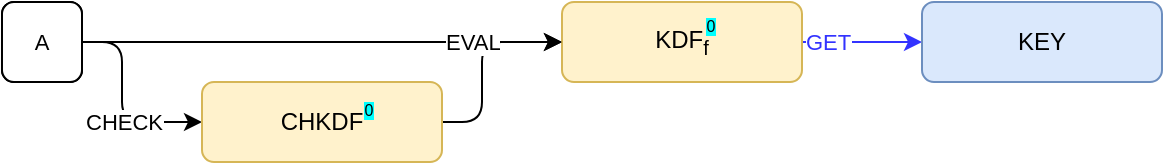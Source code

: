 <mxfile version="12.9.9" type="device"><diagram id="xJSIGuNxlJO1YPHD9Vcm" name="Page-1"><mxGraphModel dx="870" dy="578" grid="1" gridSize="10" guides="1" tooltips="1" connect="1" arrows="1" fold="1" page="1" pageScale="1" pageWidth="1654" pageHeight="1169" math="0" shadow="0"><root><mxCell id="0"/><mxCell id="1" parent="0"/><mxCell id="dZwozTovtIsUXyI0T64J-3" style="edgeStyle=orthogonalEdgeStyle;rounded=1;orthogonalLoop=1;jettySize=auto;html=1;exitX=1;exitY=0.5;exitDx=0;exitDy=0;entryX=0;entryY=0.5;entryDx=0;entryDy=0;labelBackgroundColor=#ffffff;" edge="1" parent="1" source="dZwozTovtIsUXyI0T64J-1" target="zPIuAUTArbj21rFynpwa-103"><mxGeometry relative="1" as="geometry"><Array as="points"><mxPoint x="300" y="220"/><mxPoint x="300" y="180"/></Array></mxGeometry></mxCell><mxCell id="zPIuAUTArbj21rFynpwa-108" value="GET" style="edgeStyle=orthogonalEdgeStyle;rounded=1;orthogonalLoop=1;jettySize=auto;html=1;exitX=1;exitY=0.5;exitDx=0;exitDy=0;entryX=0;entryY=0.5;entryDx=0;entryDy=0;strokeColor=#3333FF;fontSize=11;fontColor=#3333FF;align=left;" parent="1" source="zPIuAUTArbj21rFynpwa-103" target="zPIuAUTArbj21rFynpwa-105" edge="1"><mxGeometry x="-0.333" y="-20" relative="1" as="geometry"><Array as="points"><mxPoint x="480" y="180"/><mxPoint x="480" y="180"/></Array><mxPoint x="-20" y="-20" as="offset"/></mxGeometry></mxCell><mxCell id="zPIuAUTArbj21rFynpwa-102" value="&lt;font color=&quot;#000000&quot;&gt;A&lt;/font&gt;" style="rounded=1;whiteSpace=wrap;html=1;labelBackgroundColor=none;fontSize=11;fontColor=#3333FF;" parent="1" vertex="1"><mxGeometry x="60" y="160" width="40" height="40" as="geometry"/></mxCell><mxCell id="zPIuAUTArbj21rFynpwa-103" value="KDF&lt;sub&gt;f&lt;/sub&gt;" style="rounded=1;whiteSpace=wrap;html=1;fillColor=#fff2cc;strokeColor=#d6b656;" parent="1" vertex="1"><mxGeometry x="340" y="160" width="120" height="40" as="geometry"/></mxCell><mxCell id="zPIuAUTArbj21rFynpwa-105" value="KEY" style="rounded=1;whiteSpace=wrap;html=1;fillColor=#dae8fc;strokeColor=#6c8ebf;" parent="1" vertex="1"><mxGeometry x="520" y="160" width="120" height="40" as="geometry"/></mxCell><mxCell id="vCYKrViYTbe_JkMEA-nA-15" value="&lt;font style=&quot;background-color: rgb(0 , 255 , 255) ; font-size: 8px&quot;&gt;0&lt;/font&gt;" style="text;html=1;align=center;verticalAlign=middle;resizable=0;points=[];;autosize=1;" parent="1" vertex="1"><mxGeometry x="404" y="161" width="20" height="20" as="geometry"/></mxCell><mxCell id="VMkMDNXduWNBAhbXggAR-1" value="&lt;font color=&quot;#000000&quot;&gt;A&lt;/font&gt;" style="rounded=1;whiteSpace=wrap;html=1;labelBackgroundColor=none;fontSize=11;fontColor=#3333FF;" parent="1" vertex="1"><mxGeometry x="60" y="160" width="40" height="40" as="geometry"/></mxCell><mxCell id="VMkMDNXduWNBAhbXggAR-2" value="&lt;font color=&quot;#000000&quot;&gt;CHECK&lt;br&gt;&lt;/font&gt;" style="edgeStyle=orthogonalEdgeStyle;rounded=1;orthogonalLoop=1;jettySize=auto;html=1;entryX=0;entryY=0.5;entryDx=0;entryDy=0;strokeColor=#000000;fontSize=11;fontColor=#3333FF;align=left;exitX=1;exitY=0.5;exitDx=0;exitDy=0;labelBackgroundColor=#ffffff;" parent="1" source="VMkMDNXduWNBAhbXggAR-1" target="dZwozTovtIsUXyI0T64J-1" edge="1"><mxGeometry x="0.2" y="-20" relative="1" as="geometry"><mxPoint x="100" y="179" as="sourcePoint"/><mxPoint x="-20" y="-20" as="offset"/><mxPoint x="160" y="180" as="targetPoint"/><Array as="points"><mxPoint x="120" y="180"/><mxPoint x="120" y="220"/></Array></mxGeometry></mxCell><mxCell id="VMkMDNXduWNBAhbXggAR-5" value="EVAL" style="edgeStyle=orthogonalEdgeStyle;rounded=0;orthogonalLoop=1;jettySize=auto;html=1;exitX=1;exitY=0.5;exitDx=0;exitDy=0;entryX=0;entryY=0.5;entryDx=0;entryDy=0;align=left;" parent="1" source="VMkMDNXduWNBAhbXggAR-1" target="zPIuAUTArbj21rFynpwa-103" edge="1"><mxGeometry x="0.5" relative="1" as="geometry"><mxPoint as="offset"/><mxPoint x="280" y="180" as="sourcePoint"/></mxGeometry></mxCell><mxCell id="dZwozTovtIsUXyI0T64J-1" value="CHKDF" style="rounded=1;whiteSpace=wrap;html=1;fillColor=#fff2cc;strokeColor=#d6b656;" vertex="1" parent="1"><mxGeometry x="160" y="200" width="120" height="40" as="geometry"/></mxCell><mxCell id="dZwozTovtIsUXyI0T64J-2" value="&lt;font style=&quot;background-color: rgb(0 , 255 , 255) ; font-size: 8px&quot;&gt;0&lt;/font&gt;" style="text;html=1;align=center;verticalAlign=middle;resizable=0;points=[];;autosize=1;" vertex="1" parent="1"><mxGeometry x="233" y="203" width="20" height="20" as="geometry"/></mxCell></root></mxGraphModel></diagram></mxfile>